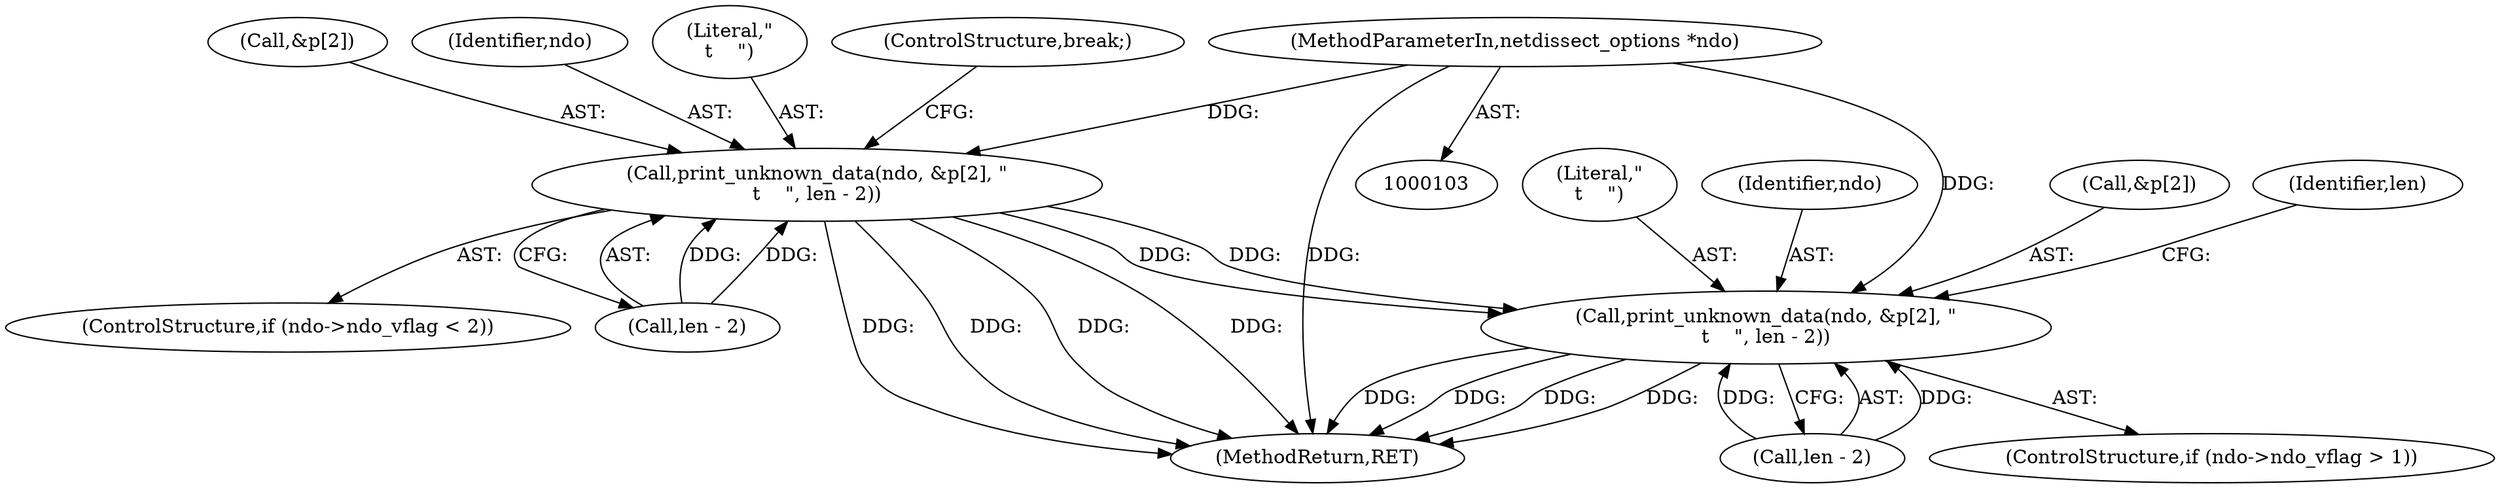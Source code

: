 digraph "0_tcpdump_7029d15f148ef24bb7c6668bc640f5470d085e5a_0@pointer" {
"1000104" [label="(MethodParameterIn,netdissect_options *ndo)"];
"1000339" [label="(Call,print_unknown_data(ndo, &p[2], \"\n\t    \", len - 2))"];
"1000356" [label="(Call,print_unknown_data(ndo, &p[2], \"\n\t    \", len - 2))"];
"1000104" [label="(MethodParameterIn,netdissect_options *ndo)"];
"1000350" [label="(ControlStructure,if (ndo->ndo_vflag > 1))"];
"1000358" [label="(Call,&p[2])"];
"1000333" [label="(ControlStructure,if (ndo->ndo_vflag < 2))"];
"1000345" [label="(Literal,\"\n\t    \")"];
"1000349" [label="(ControlStructure,break;)"];
"1000339" [label="(Call,print_unknown_data(ndo, &p[2], \"\n\t    \", len - 2))"];
"1000367" [label="(Identifier,len)"];
"1000375" [label="(MethodReturn,RET)"];
"1000362" [label="(Literal,\"\n\t    \")"];
"1000341" [label="(Call,&p[2])"];
"1000346" [label="(Call,len - 2)"];
"1000356" [label="(Call,print_unknown_data(ndo, &p[2], \"\n\t    \", len - 2))"];
"1000357" [label="(Identifier,ndo)"];
"1000340" [label="(Identifier,ndo)"];
"1000363" [label="(Call,len - 2)"];
"1000104" -> "1000103"  [label="AST: "];
"1000104" -> "1000375"  [label="DDG: "];
"1000104" -> "1000339"  [label="DDG: "];
"1000104" -> "1000356"  [label="DDG: "];
"1000339" -> "1000333"  [label="AST: "];
"1000339" -> "1000346"  [label="CFG: "];
"1000340" -> "1000339"  [label="AST: "];
"1000341" -> "1000339"  [label="AST: "];
"1000345" -> "1000339"  [label="AST: "];
"1000346" -> "1000339"  [label="AST: "];
"1000349" -> "1000339"  [label="CFG: "];
"1000339" -> "1000375"  [label="DDG: "];
"1000339" -> "1000375"  [label="DDG: "];
"1000339" -> "1000375"  [label="DDG: "];
"1000339" -> "1000375"  [label="DDG: "];
"1000346" -> "1000339"  [label="DDG: "];
"1000346" -> "1000339"  [label="DDG: "];
"1000339" -> "1000356"  [label="DDG: "];
"1000339" -> "1000356"  [label="DDG: "];
"1000356" -> "1000350"  [label="AST: "];
"1000356" -> "1000363"  [label="CFG: "];
"1000357" -> "1000356"  [label="AST: "];
"1000358" -> "1000356"  [label="AST: "];
"1000362" -> "1000356"  [label="AST: "];
"1000363" -> "1000356"  [label="AST: "];
"1000367" -> "1000356"  [label="CFG: "];
"1000356" -> "1000375"  [label="DDG: "];
"1000356" -> "1000375"  [label="DDG: "];
"1000356" -> "1000375"  [label="DDG: "];
"1000356" -> "1000375"  [label="DDG: "];
"1000363" -> "1000356"  [label="DDG: "];
"1000363" -> "1000356"  [label="DDG: "];
}
